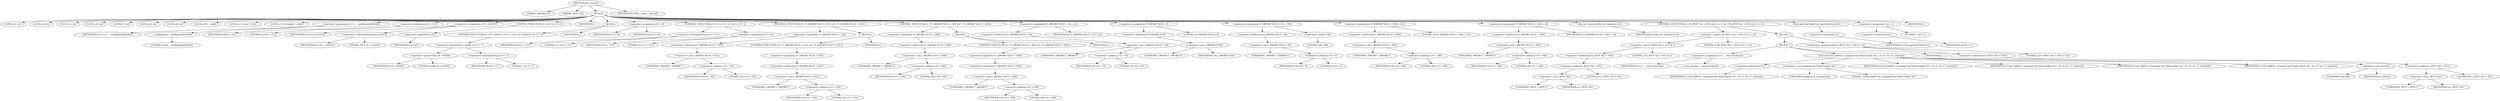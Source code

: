 digraph tftp_connect {  
"1000111" [label = "(METHOD,tftp_connect)" ]
"1000112" [label = "(PARAM,_QWORD *a1)" ]
"1000113" [label = "(PARAM,_BYTE *a2)" ]
"1000114" [label = "(BLOCK,,)" ]
"1000115" [label = "(LOCAL,v3: int *)" ]
"1000116" [label = "(LOCAL,v4: int)" ]
"1000117" [label = "(LOCAL,v5: int)" ]
"1000118" [label = "(LOCAL,v6: int)" ]
"1000119" [label = "(LOCAL,v7: int)" ]
"1000120" [label = "(LOCAL,v8: int)" ]
"1000121" [label = "(LOCAL,v9: int)" ]
"1000122" [label = "(LOCAL,v10: __int64)" ]
"1000123" [label = "(LOCAL,v11: char [ 136 ])" ]
"1000124" [label = "(LOCAL,v12: unsigned __int64)" ]
"1000125" [label = "(<operator>.assignment,v12 = __readfsqword(0x28u))" ]
"1000126" [label = "(IDENTIFIER,v12,v12 = __readfsqword(0x28u))" ]
"1000127" [label = "(__readfsqword,__readfsqword(0x28u))" ]
"1000128" [label = "(LITERAL,0x28u,__readfsqword(0x28u))" ]
"1000129" [label = "(<operator>.assignment,v8 = 512)" ]
"1000130" [label = "(IDENTIFIER,v8,v8 = 512)" ]
"1000131" [label = "(LITERAL,512,v8 = 512)" ]
"1000132" [label = "(<operator>.assignment,v10 = a1[167])" ]
"1000133" [label = "(IDENTIFIER,v10,v10 = a1[167])" ]
"1000134" [label = "(<operator>.indirectIndexAccess,a1[167])" ]
"1000135" [label = "(IDENTIFIER,a1,v10 = a1[167])" ]
"1000136" [label = "(LITERAL,167,v10 = a1[167])" ]
"1000137" [label = "(CONTROL_STRUCTURE,if ( !v10 ),if ( !v10 ))" ]
"1000138" [label = "(<operator>.logicalNot,!v10)" ]
"1000139" [label = "(IDENTIFIER,v10,!v10)" ]
"1000140" [label = "(IDENTIFIER,L,)" ]
"1000141" [label = "(BLOCK,,)" ]
"1000142" [label = "(CONTROL_STRUCTURE,if ( v8 > 65464 || v8 <= 7 ),if ( v8 > 65464 || v8 <= 7 ))" ]
"1000143" [label = "(<operator>.logicalOr,v8 > 65464 || v8 <= 7)" ]
"1000144" [label = "(<operator>.greaterThan,v8 > 65464)" ]
"1000145" [label = "(IDENTIFIER,v8,v8 > 65464)" ]
"1000146" [label = "(LITERAL,65464,v8 > 65464)" ]
"1000147" [label = "(<operator>.lessEqualsThan,v8 <= 7)" ]
"1000148" [label = "(IDENTIFIER,v8,v8 <= 7)" ]
"1000149" [label = "(LITERAL,7,v8 <= 7)" ]
"1000150" [label = "(IDENTIFIER,L,)" ]
"1000151" [label = "(<operator>.assignment,v9 = v8)" ]
"1000152" [label = "(IDENTIFIER,v9,v9 = v8)" ]
"1000153" [label = "(IDENTIFIER,v8,v9 = v8)" ]
"1000154" [label = "(CONTROL_STRUCTURE,if ( v8 <= 511 ),if ( v8 <= 511 ))" ]
"1000155" [label = "(<operator>.lessEqualsThan,v8 <= 511)" ]
"1000156" [label = "(IDENTIFIER,v8,v8 <= 511)" ]
"1000157" [label = "(LITERAL,511,v8 <= 511)" ]
"1000158" [label = "(<operator>.assignment,v9 = 512)" ]
"1000159" [label = "(IDENTIFIER,v9,v9 = 512)" ]
"1000160" [label = "(LITERAL,512,v9 = 512)" ]
"1000161" [label = "(CONTROL_STRUCTURE,if ( !*(_QWORD *)(v10 + 352) ),if ( !*(_QWORD *)(v10 + 352) ))" ]
"1000162" [label = "(<operator>.logicalNot,!*(_QWORD *)(v10 + 352))" ]
"1000163" [label = "(<operator>.indirection,*(_QWORD *)(v10 + 352))" ]
"1000164" [label = "(<operator>.cast,(_QWORD *)(v10 + 352))" ]
"1000165" [label = "(UNKNOWN,_QWORD *,_QWORD *)" ]
"1000166" [label = "(<operator>.addition,v10 + 352)" ]
"1000167" [label = "(IDENTIFIER,v10,v10 + 352)" ]
"1000168" [label = "(LITERAL,352,v10 + 352)" ]
"1000169" [label = "(BLOCK,,)" ]
"1000170" [label = "(CONTROL_STRUCTURE,if ( !*(_QWORD *)(v10 + 352) ),if ( !*(_QWORD *)(v10 + 352) ))" ]
"1000171" [label = "(<operator>.logicalNot,!*(_QWORD *)(v10 + 352))" ]
"1000172" [label = "(<operator>.indirection,*(_QWORD *)(v10 + 352))" ]
"1000173" [label = "(<operator>.cast,(_QWORD *)(v10 + 352))" ]
"1000174" [label = "(UNKNOWN,_QWORD *,_QWORD *)" ]
"1000175" [label = "(<operator>.addition,v10 + 352)" ]
"1000176" [label = "(IDENTIFIER,v10,v10 + 352)" ]
"1000177" [label = "(LITERAL,352,v10 + 352)" ]
"1000178" [label = "(IDENTIFIER,L,)" ]
"1000179" [label = "(CONTROL_STRUCTURE,if ( !*(_QWORD *)(v10 + 360) ),if ( !*(_QWORD *)(v10 + 360) ))" ]
"1000180" [label = "(<operator>.logicalNot,!*(_QWORD *)(v10 + 360))" ]
"1000181" [label = "(<operator>.indirection,*(_QWORD *)(v10 + 360))" ]
"1000182" [label = "(<operator>.cast,(_QWORD *)(v10 + 360))" ]
"1000183" [label = "(UNKNOWN,_QWORD *,_QWORD *)" ]
"1000184" [label = "(<operator>.addition,v10 + 360)" ]
"1000185" [label = "(IDENTIFIER,v10,v10 + 360)" ]
"1000186" [label = "(LITERAL,360,v10 + 360)" ]
"1000187" [label = "(BLOCK,,)" ]
"1000188" [label = "(CONTROL_STRUCTURE,if ( !*(_QWORD *)(v10 + 360) ),if ( !*(_QWORD *)(v10 + 360) ))" ]
"1000189" [label = "(<operator>.logicalNot,!*(_QWORD *)(v10 + 360))" ]
"1000190" [label = "(<operator>.indirection,*(_QWORD *)(v10 + 360))" ]
"1000191" [label = "(<operator>.cast,(_QWORD *)(v10 + 360))" ]
"1000192" [label = "(UNKNOWN,_QWORD *,_QWORD *)" ]
"1000193" [label = "(<operator>.addition,v10 + 360)" ]
"1000194" [label = "(IDENTIFIER,v10,v10 + 360)" ]
"1000195" [label = "(LITERAL,360,v10 + 360)" ]
"1000196" [label = "(IDENTIFIER,L,)" ]
"1000197" [label = "(<operator>.assignment,*(_QWORD *)(v10 + 16) = a1)" ]
"1000198" [label = "(<operator>.indirection,*(_QWORD *)(v10 + 16))" ]
"1000199" [label = "(<operator>.cast,(_QWORD *)(v10 + 16))" ]
"1000200" [label = "(UNKNOWN,_QWORD *,_QWORD *)" ]
"1000201" [label = "(<operator>.addition,v10 + 16)" ]
"1000202" [label = "(IDENTIFIER,v10,v10 + 16)" ]
"1000203" [label = "(LITERAL,16,v10 + 16)" ]
"1000204" [label = "(IDENTIFIER,a1,*(_QWORD *)(v10 + 16) = a1)" ]
"1000205" [label = "(<operator>.assignment,*(_DWORD *)v10 = 0)" ]
"1000206" [label = "(<operator>.indirection,*(_DWORD *)v10)" ]
"1000207" [label = "(<operator>.cast,(_DWORD *)v10)" ]
"1000208" [label = "(UNKNOWN,_DWORD *,_DWORD *)" ]
"1000209" [label = "(IDENTIFIER,v10,(_DWORD *)v10)" ]
"1000210" [label = "(LITERAL,0,*(_DWORD *)v10 = 0)" ]
"1000211" [label = "(<operator>.assignment,*(_DWORD *)(v10 + 8) = -100)" ]
"1000212" [label = "(<operator>.indirection,*(_DWORD *)(v10 + 8))" ]
"1000213" [label = "(<operator>.cast,(_DWORD *)(v10 + 8))" ]
"1000214" [label = "(UNKNOWN,_DWORD *,_DWORD *)" ]
"1000215" [label = "(<operator>.addition,v10 + 8)" ]
"1000216" [label = "(IDENTIFIER,v10,v10 + 8)" ]
"1000217" [label = "(LITERAL,8,v10 + 8)" ]
"1000218" [label = "(<operator>.minus,-100)" ]
"1000219" [label = "(LITERAL,100,-100)" ]
"1000220" [label = "(<operator>.assignment,*(_DWORD *)(v10 + 340) = 512)" ]
"1000221" [label = "(<operator>.indirection,*(_DWORD *)(v10 + 340))" ]
"1000222" [label = "(<operator>.cast,(_DWORD *)(v10 + 340))" ]
"1000223" [label = "(UNKNOWN,_DWORD *,_DWORD *)" ]
"1000224" [label = "(<operator>.addition,v10 + 340)" ]
"1000225" [label = "(IDENTIFIER,v10,v10 + 340)" ]
"1000226" [label = "(LITERAL,340,v10 + 340)" ]
"1000227" [label = "(LITERAL,512,*(_DWORD *)(v10 + 340) = 512)" ]
"1000228" [label = "(<operator>.assignment,*(_DWORD *)(v10 + 344) = v8)" ]
"1000229" [label = "(<operator>.indirection,*(_DWORD *)(v10 + 344))" ]
"1000230" [label = "(<operator>.cast,(_DWORD *)(v10 + 344))" ]
"1000231" [label = "(UNKNOWN,_DWORD *,_DWORD *)" ]
"1000232" [label = "(<operator>.addition,v10 + 344)" ]
"1000233" [label = "(IDENTIFIER,v10,v10 + 344)" ]
"1000234" [label = "(LITERAL,344,v10 + 344)" ]
"1000235" [label = "(IDENTIFIER,v8,*(_DWORD *)(v10 + 344) = v8)" ]
"1000236" [label = "(tftp_set_timeouts,tftp_set_timeouts(v10))" ]
"1000237" [label = "(IDENTIFIER,v10,tftp_set_timeouts(v10))" ]
"1000238" [label = "(CONTROL_STRUCTURE,if ( (*((_BYTE *)a1 + 951) & 2) == 0 ),if ( (*((_BYTE *)a1 + 951) & 2) == 0 ))" ]
"1000239" [label = "(<operator>.equals,(*((_BYTE *)a1 + 951) & 2) == 0)" ]
"1000240" [label = "(<operator>.and,*((_BYTE *)a1 + 951) & 2)" ]
"1000241" [label = "(<operator>.indirection,*((_BYTE *)a1 + 951))" ]
"1000242" [label = "(<operator>.addition,(_BYTE *)a1 + 951)" ]
"1000243" [label = "(<operator>.cast,(_BYTE *)a1)" ]
"1000244" [label = "(UNKNOWN,_BYTE *,_BYTE *)" ]
"1000245" [label = "(IDENTIFIER,a1,(_BYTE *)a1)" ]
"1000246" [label = "(LITERAL,951,(_BYTE *)a1 + 951)" ]
"1000247" [label = "(LITERAL,2,*((_BYTE *)a1 + 951) & 2)" ]
"1000248" [label = "(LITERAL,0,(*((_BYTE *)a1 + 951) & 2) == 0)" ]
"1000249" [label = "(BLOCK,,)" ]
"1000250" [label = "(BLOCK,,)" ]
"1000251" [label = "(<operator>.assignment,v3 = __errno_location())" ]
"1000252" [label = "(IDENTIFIER,v3,v3 = __errno_location())" ]
"1000253" [label = "(__errno_location,__errno_location())" ]
"1000254" [label = "(Curl_failf,Curl_failf(*a1, (unsigned int)\"bind() failed; %s\", v4, v5, v6, v7, (char)a2))" ]
"1000255" [label = "(<operator>.indirection,*a1)" ]
"1000256" [label = "(IDENTIFIER,a1,Curl_failf(*a1, (unsigned int)\"bind() failed; %s\", v4, v5, v6, v7, (char)a2))" ]
"1000257" [label = "(<operator>.cast,(unsigned int)\"bind() failed; %s\")" ]
"1000258" [label = "(UNKNOWN,unsigned int,unsigned int)" ]
"1000259" [label = "(LITERAL,\"bind() failed; %s\",(unsigned int)\"bind() failed; %s\")" ]
"1000260" [label = "(IDENTIFIER,v4,Curl_failf(*a1, (unsigned int)\"bind() failed; %s\", v4, v5, v6, v7, (char)a2))" ]
"1000261" [label = "(IDENTIFIER,v5,Curl_failf(*a1, (unsigned int)\"bind() failed; %s\", v4, v5, v6, v7, (char)a2))" ]
"1000262" [label = "(IDENTIFIER,v6,Curl_failf(*a1, (unsigned int)\"bind() failed; %s\", v4, v5, v6, v7, (char)a2))" ]
"1000263" [label = "(IDENTIFIER,v7,Curl_failf(*a1, (unsigned int)\"bind() failed; %s\", v4, v5, v6, v7, (char)a2))" ]
"1000264" [label = "(<operator>.cast,(char)a2)" ]
"1000265" [label = "(UNKNOWN,char,char)" ]
"1000266" [label = "(IDENTIFIER,a2,(char)a2)" ]
"1000267" [label = "(IDENTIFIER,L,)" ]
"1000268" [label = "(<operators>.assignmentOr,*((_BYTE *)a1 + 951) |= 2u)" ]
"1000269" [label = "(<operator>.indirection,*((_BYTE *)a1 + 951))" ]
"1000270" [label = "(<operator>.addition,(_BYTE *)a1 + 951)" ]
"1000271" [label = "(<operator>.cast,(_BYTE *)a1)" ]
"1000272" [label = "(UNKNOWN,_BYTE *,_BYTE *)" ]
"1000273" [label = "(IDENTIFIER,a1,(_BYTE *)a1)" ]
"1000274" [label = "(LITERAL,951,(_BYTE *)a1 + 951)" ]
"1000275" [label = "(LITERAL,2u,*((_BYTE *)a1 + 951) |= 2u)" ]
"1000276" [label = "(Curl_pgrsStartNow,Curl_pgrsStartNow(*a1))" ]
"1000277" [label = "(<operator>.indirection,*a1)" ]
"1000278" [label = "(IDENTIFIER,a1,Curl_pgrsStartNow(*a1))" ]
"1000279" [label = "(<operator>.assignment,*a2 = 1)" ]
"1000280" [label = "(<operator>.indirection,*a2)" ]
"1000281" [label = "(IDENTIFIER,a2,*a2 = 1)" ]
"1000282" [label = "(LITERAL,1,*a2 = 1)" ]
"1000283" [label = "(IDENTIFIER,L,)" ]
"1000284" [label = "(METHOD_RETURN,__int64 __fastcall)" ]
  "1000111" -> "1000112" 
  "1000111" -> "1000113" 
  "1000111" -> "1000114" 
  "1000111" -> "1000284" 
  "1000114" -> "1000115" 
  "1000114" -> "1000116" 
  "1000114" -> "1000117" 
  "1000114" -> "1000118" 
  "1000114" -> "1000119" 
  "1000114" -> "1000120" 
  "1000114" -> "1000121" 
  "1000114" -> "1000122" 
  "1000114" -> "1000123" 
  "1000114" -> "1000124" 
  "1000114" -> "1000125" 
  "1000114" -> "1000129" 
  "1000114" -> "1000132" 
  "1000114" -> "1000137" 
  "1000114" -> "1000140" 
  "1000114" -> "1000141" 
  "1000114" -> "1000151" 
  "1000114" -> "1000154" 
  "1000114" -> "1000161" 
  "1000114" -> "1000179" 
  "1000114" -> "1000197" 
  "1000114" -> "1000205" 
  "1000114" -> "1000211" 
  "1000114" -> "1000220" 
  "1000114" -> "1000228" 
  "1000114" -> "1000236" 
  "1000114" -> "1000238" 
  "1000114" -> "1000276" 
  "1000114" -> "1000279" 
  "1000114" -> "1000283" 
  "1000125" -> "1000126" 
  "1000125" -> "1000127" 
  "1000127" -> "1000128" 
  "1000129" -> "1000130" 
  "1000129" -> "1000131" 
  "1000132" -> "1000133" 
  "1000132" -> "1000134" 
  "1000134" -> "1000135" 
  "1000134" -> "1000136" 
  "1000137" -> "1000138" 
  "1000138" -> "1000139" 
  "1000141" -> "1000142" 
  "1000141" -> "1000150" 
  "1000142" -> "1000143" 
  "1000143" -> "1000144" 
  "1000143" -> "1000147" 
  "1000144" -> "1000145" 
  "1000144" -> "1000146" 
  "1000147" -> "1000148" 
  "1000147" -> "1000149" 
  "1000151" -> "1000152" 
  "1000151" -> "1000153" 
  "1000154" -> "1000155" 
  "1000154" -> "1000158" 
  "1000155" -> "1000156" 
  "1000155" -> "1000157" 
  "1000158" -> "1000159" 
  "1000158" -> "1000160" 
  "1000161" -> "1000162" 
  "1000161" -> "1000169" 
  "1000162" -> "1000163" 
  "1000163" -> "1000164" 
  "1000164" -> "1000165" 
  "1000164" -> "1000166" 
  "1000166" -> "1000167" 
  "1000166" -> "1000168" 
  "1000169" -> "1000170" 
  "1000169" -> "1000178" 
  "1000170" -> "1000171" 
  "1000171" -> "1000172" 
  "1000172" -> "1000173" 
  "1000173" -> "1000174" 
  "1000173" -> "1000175" 
  "1000175" -> "1000176" 
  "1000175" -> "1000177" 
  "1000179" -> "1000180" 
  "1000179" -> "1000187" 
  "1000180" -> "1000181" 
  "1000181" -> "1000182" 
  "1000182" -> "1000183" 
  "1000182" -> "1000184" 
  "1000184" -> "1000185" 
  "1000184" -> "1000186" 
  "1000187" -> "1000188" 
  "1000187" -> "1000196" 
  "1000188" -> "1000189" 
  "1000189" -> "1000190" 
  "1000190" -> "1000191" 
  "1000191" -> "1000192" 
  "1000191" -> "1000193" 
  "1000193" -> "1000194" 
  "1000193" -> "1000195" 
  "1000197" -> "1000198" 
  "1000197" -> "1000204" 
  "1000198" -> "1000199" 
  "1000199" -> "1000200" 
  "1000199" -> "1000201" 
  "1000201" -> "1000202" 
  "1000201" -> "1000203" 
  "1000205" -> "1000206" 
  "1000205" -> "1000210" 
  "1000206" -> "1000207" 
  "1000207" -> "1000208" 
  "1000207" -> "1000209" 
  "1000211" -> "1000212" 
  "1000211" -> "1000218" 
  "1000212" -> "1000213" 
  "1000213" -> "1000214" 
  "1000213" -> "1000215" 
  "1000215" -> "1000216" 
  "1000215" -> "1000217" 
  "1000218" -> "1000219" 
  "1000220" -> "1000221" 
  "1000220" -> "1000227" 
  "1000221" -> "1000222" 
  "1000222" -> "1000223" 
  "1000222" -> "1000224" 
  "1000224" -> "1000225" 
  "1000224" -> "1000226" 
  "1000228" -> "1000229" 
  "1000228" -> "1000235" 
  "1000229" -> "1000230" 
  "1000230" -> "1000231" 
  "1000230" -> "1000232" 
  "1000232" -> "1000233" 
  "1000232" -> "1000234" 
  "1000236" -> "1000237" 
  "1000238" -> "1000239" 
  "1000238" -> "1000249" 
  "1000239" -> "1000240" 
  "1000239" -> "1000248" 
  "1000240" -> "1000241" 
  "1000240" -> "1000247" 
  "1000241" -> "1000242" 
  "1000242" -> "1000243" 
  "1000242" -> "1000246" 
  "1000243" -> "1000244" 
  "1000243" -> "1000245" 
  "1000249" -> "1000250" 
  "1000249" -> "1000268" 
  "1000250" -> "1000251" 
  "1000250" -> "1000254" 
  "1000250" -> "1000267" 
  "1000251" -> "1000252" 
  "1000251" -> "1000253" 
  "1000254" -> "1000255" 
  "1000254" -> "1000257" 
  "1000254" -> "1000260" 
  "1000254" -> "1000261" 
  "1000254" -> "1000262" 
  "1000254" -> "1000263" 
  "1000254" -> "1000264" 
  "1000255" -> "1000256" 
  "1000257" -> "1000258" 
  "1000257" -> "1000259" 
  "1000264" -> "1000265" 
  "1000264" -> "1000266" 
  "1000268" -> "1000269" 
  "1000268" -> "1000275" 
  "1000269" -> "1000270" 
  "1000270" -> "1000271" 
  "1000270" -> "1000274" 
  "1000271" -> "1000272" 
  "1000271" -> "1000273" 
  "1000276" -> "1000277" 
  "1000277" -> "1000278" 
  "1000279" -> "1000280" 
  "1000279" -> "1000282" 
  "1000280" -> "1000281" 
}
